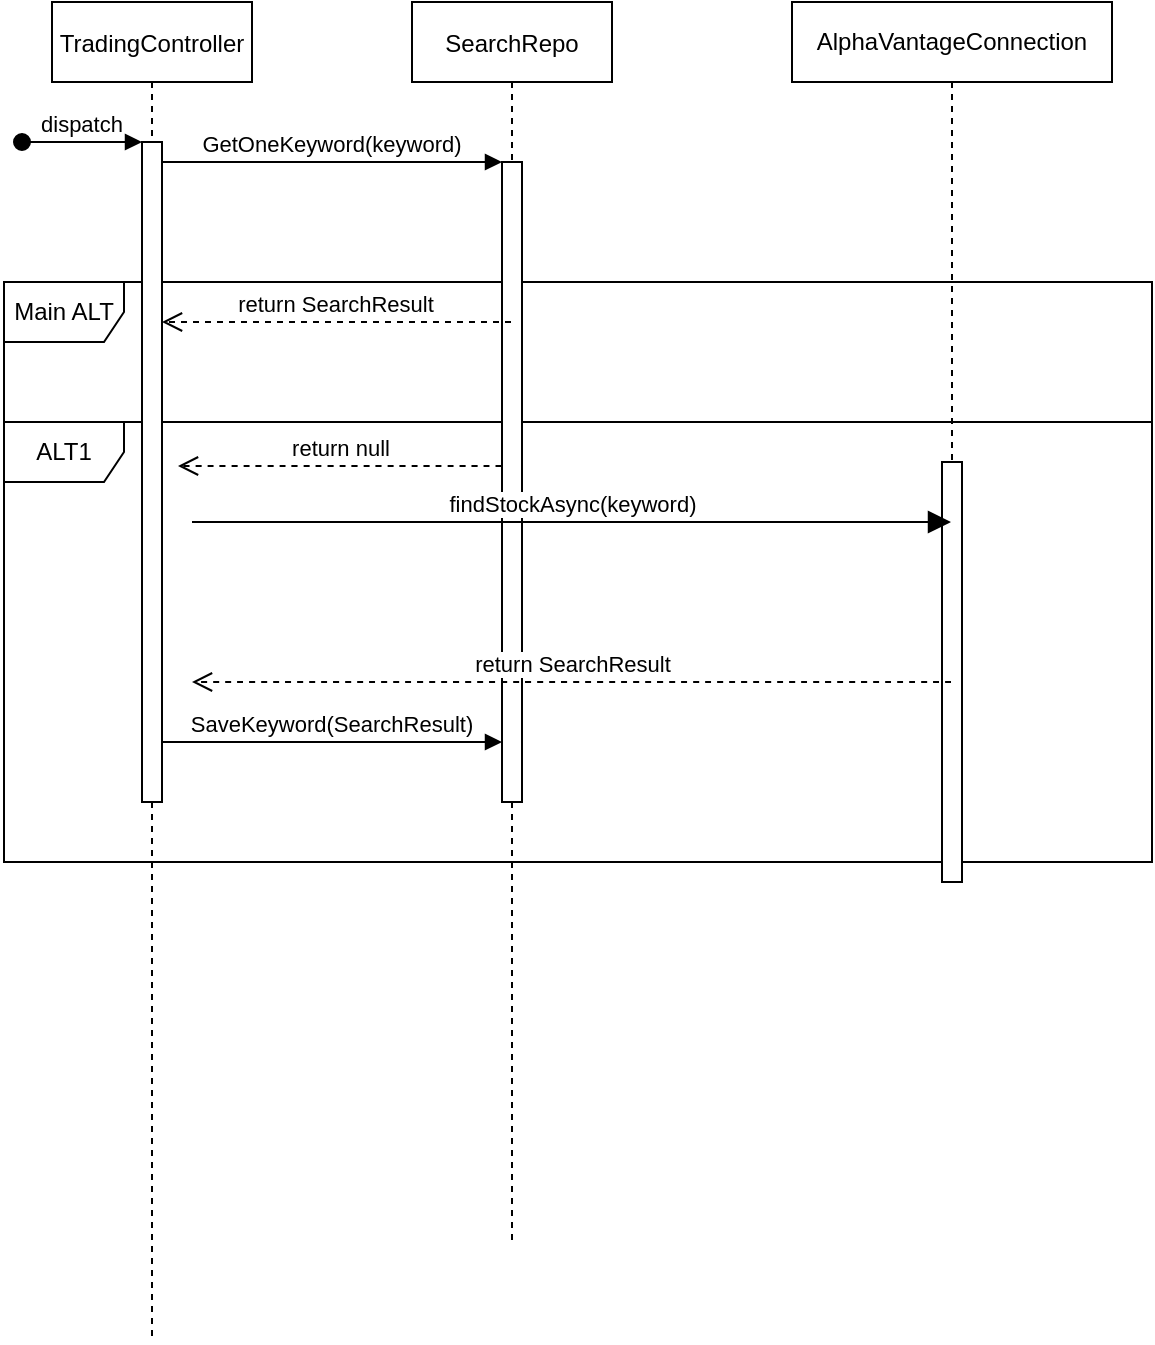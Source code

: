 <mxfile version="19.0.2" type="device"><diagram id="kgpKYQtTHZ0yAKxKKP6v" name="Page-1"><mxGraphModel dx="1460" dy="830" grid="1" gridSize="10" guides="1" tooltips="1" connect="1" arrows="1" fold="1" page="1" pageScale="1" pageWidth="850" pageHeight="1100" math="0" shadow="0"><root><mxCell id="0"/><mxCell id="1" parent="0"/><mxCell id="jeYhHuViFNpc3KLOdNmt-10" value="ALT1" style="shape=umlFrame;whiteSpace=wrap;html=1;hachureGap=4;" vertex="1" parent="1"><mxGeometry x="96" y="290" width="574" height="220" as="geometry"/></mxCell><mxCell id="jeYhHuViFNpc3KLOdNmt-5" value="Main ALT" style="shape=umlFrame;whiteSpace=wrap;html=1;hachureGap=4;" vertex="1" parent="1"><mxGeometry x="96" y="220" width="574" height="70" as="geometry"/></mxCell><mxCell id="3nuBFxr9cyL0pnOWT2aG-1" value="TradingController" style="shape=umlLifeline;perimeter=lifelinePerimeter;container=1;collapsible=0;recursiveResize=0;rounded=0;shadow=0;strokeWidth=1;" parent="1" vertex="1"><mxGeometry x="120" y="80" width="100" height="670" as="geometry"/></mxCell><mxCell id="3nuBFxr9cyL0pnOWT2aG-2" value="" style="points=[];perimeter=orthogonalPerimeter;rounded=0;shadow=0;strokeWidth=1;" parent="3nuBFxr9cyL0pnOWT2aG-1" vertex="1"><mxGeometry x="45" y="70" width="10" height="330" as="geometry"/></mxCell><mxCell id="3nuBFxr9cyL0pnOWT2aG-3" value="dispatch" style="verticalAlign=bottom;startArrow=oval;endArrow=block;startSize=8;shadow=0;strokeWidth=1;" parent="3nuBFxr9cyL0pnOWT2aG-1" target="3nuBFxr9cyL0pnOWT2aG-2" edge="1"><mxGeometry relative="1" as="geometry"><mxPoint x="-15" y="70" as="sourcePoint"/></mxGeometry></mxCell><mxCell id="3nuBFxr9cyL0pnOWT2aG-5" value="SearchRepo" style="shape=umlLifeline;perimeter=lifelinePerimeter;container=1;collapsible=0;recursiveResize=0;rounded=0;shadow=0;strokeWidth=1;" parent="1" vertex="1"><mxGeometry x="300" y="80" width="100" height="620" as="geometry"/></mxCell><mxCell id="3nuBFxr9cyL0pnOWT2aG-6" value="" style="points=[];perimeter=orthogonalPerimeter;rounded=0;shadow=0;strokeWidth=1;" parent="3nuBFxr9cyL0pnOWT2aG-5" vertex="1"><mxGeometry x="45" y="80" width="10" height="320" as="geometry"/></mxCell><mxCell id="jeYhHuViFNpc3KLOdNmt-20" value="SaveKeyword(SearchResult)" style="verticalAlign=bottom;endArrow=block;entryX=0;entryY=0;shadow=0;strokeWidth=1;" edge="1" parent="3nuBFxr9cyL0pnOWT2aG-5"><mxGeometry relative="1" as="geometry"><mxPoint x="-125" y="370.0" as="sourcePoint"/><mxPoint x="45" y="370.0" as="targetPoint"/></mxGeometry></mxCell><mxCell id="3nuBFxr9cyL0pnOWT2aG-8" value="GetOneKeyword(keyword)" style="verticalAlign=bottom;endArrow=block;entryX=0;entryY=0;shadow=0;strokeWidth=1;" parent="1" source="3nuBFxr9cyL0pnOWT2aG-2" target="3nuBFxr9cyL0pnOWT2aG-6" edge="1"><mxGeometry relative="1" as="geometry"><mxPoint x="275" y="160" as="sourcePoint"/></mxGeometry></mxCell><mxCell id="jeYhHuViFNpc3KLOdNmt-7" value="return SearchResult" style="verticalAlign=bottom;endArrow=open;dashed=1;endSize=8;shadow=0;strokeWidth=1;" edge="1" parent="1" source="3nuBFxr9cyL0pnOWT2aG-5" target="3nuBFxr9cyL0pnOWT2aG-2"><mxGeometry relative="1" as="geometry"><mxPoint x="185" y="322.0" as="targetPoint"/><mxPoint x="355" y="322.0" as="sourcePoint"/><Array as="points"><mxPoint x="230" y="240"/></Array></mxGeometry></mxCell><mxCell id="jeYhHuViFNpc3KLOdNmt-11" value="AlphaVantageConnection" style="shape=umlLifeline;perimeter=lifelinePerimeter;whiteSpace=wrap;html=1;container=1;collapsible=0;recursiveResize=0;outlineConnect=0;hachureGap=4;" vertex="1" parent="1"><mxGeometry x="490" y="80" width="160" height="420" as="geometry"/></mxCell><mxCell id="jeYhHuViFNpc3KLOdNmt-15" value="" style="html=1;points=[];perimeter=orthogonalPerimeter;hachureGap=4;" vertex="1" parent="jeYhHuViFNpc3KLOdNmt-11"><mxGeometry x="75" y="230" width="10" height="210" as="geometry"/></mxCell><mxCell id="jeYhHuViFNpc3KLOdNmt-16" value="findStockAsync(keyword)" style="html=1;verticalAlign=bottom;endArrow=block;rounded=0;startSize=14;endSize=9;sourcePerimeterSpacing=8;targetPerimeterSpacing=8;curved=1;endFill=1;strokeWidth=1;" edge="1" parent="1" target="jeYhHuViFNpc3KLOdNmt-11"><mxGeometry width="80" relative="1" as="geometry"><mxPoint x="190" y="340" as="sourcePoint"/><mxPoint x="380" y="420" as="targetPoint"/></mxGeometry></mxCell><mxCell id="jeYhHuViFNpc3KLOdNmt-17" value="return SearchResult" style="html=1;verticalAlign=bottom;endArrow=open;dashed=1;endSize=8;rounded=0;sourcePerimeterSpacing=8;targetPerimeterSpacing=8;curved=1;" edge="1" parent="1" source="jeYhHuViFNpc3KLOdNmt-11"><mxGeometry relative="1" as="geometry"><mxPoint x="380" y="420" as="sourcePoint"/><mxPoint x="190" y="420" as="targetPoint"/></mxGeometry></mxCell><mxCell id="jeYhHuViFNpc3KLOdNmt-18" value="return null" style="html=1;verticalAlign=bottom;endArrow=open;dashed=1;endSize=8;rounded=0;sourcePerimeterSpacing=8;targetPerimeterSpacing=8;curved=1;exitX=-0.033;exitY=0.475;exitDx=0;exitDy=0;exitPerimeter=0;" edge="1" parent="1" source="3nuBFxr9cyL0pnOWT2aG-6" target="3nuBFxr9cyL0pnOWT2aG-2"><mxGeometry relative="1" as="geometry"><mxPoint x="380" y="420" as="sourcePoint"/><mxPoint x="300" y="420" as="targetPoint"/></mxGeometry></mxCell></root></mxGraphModel></diagram></mxfile>